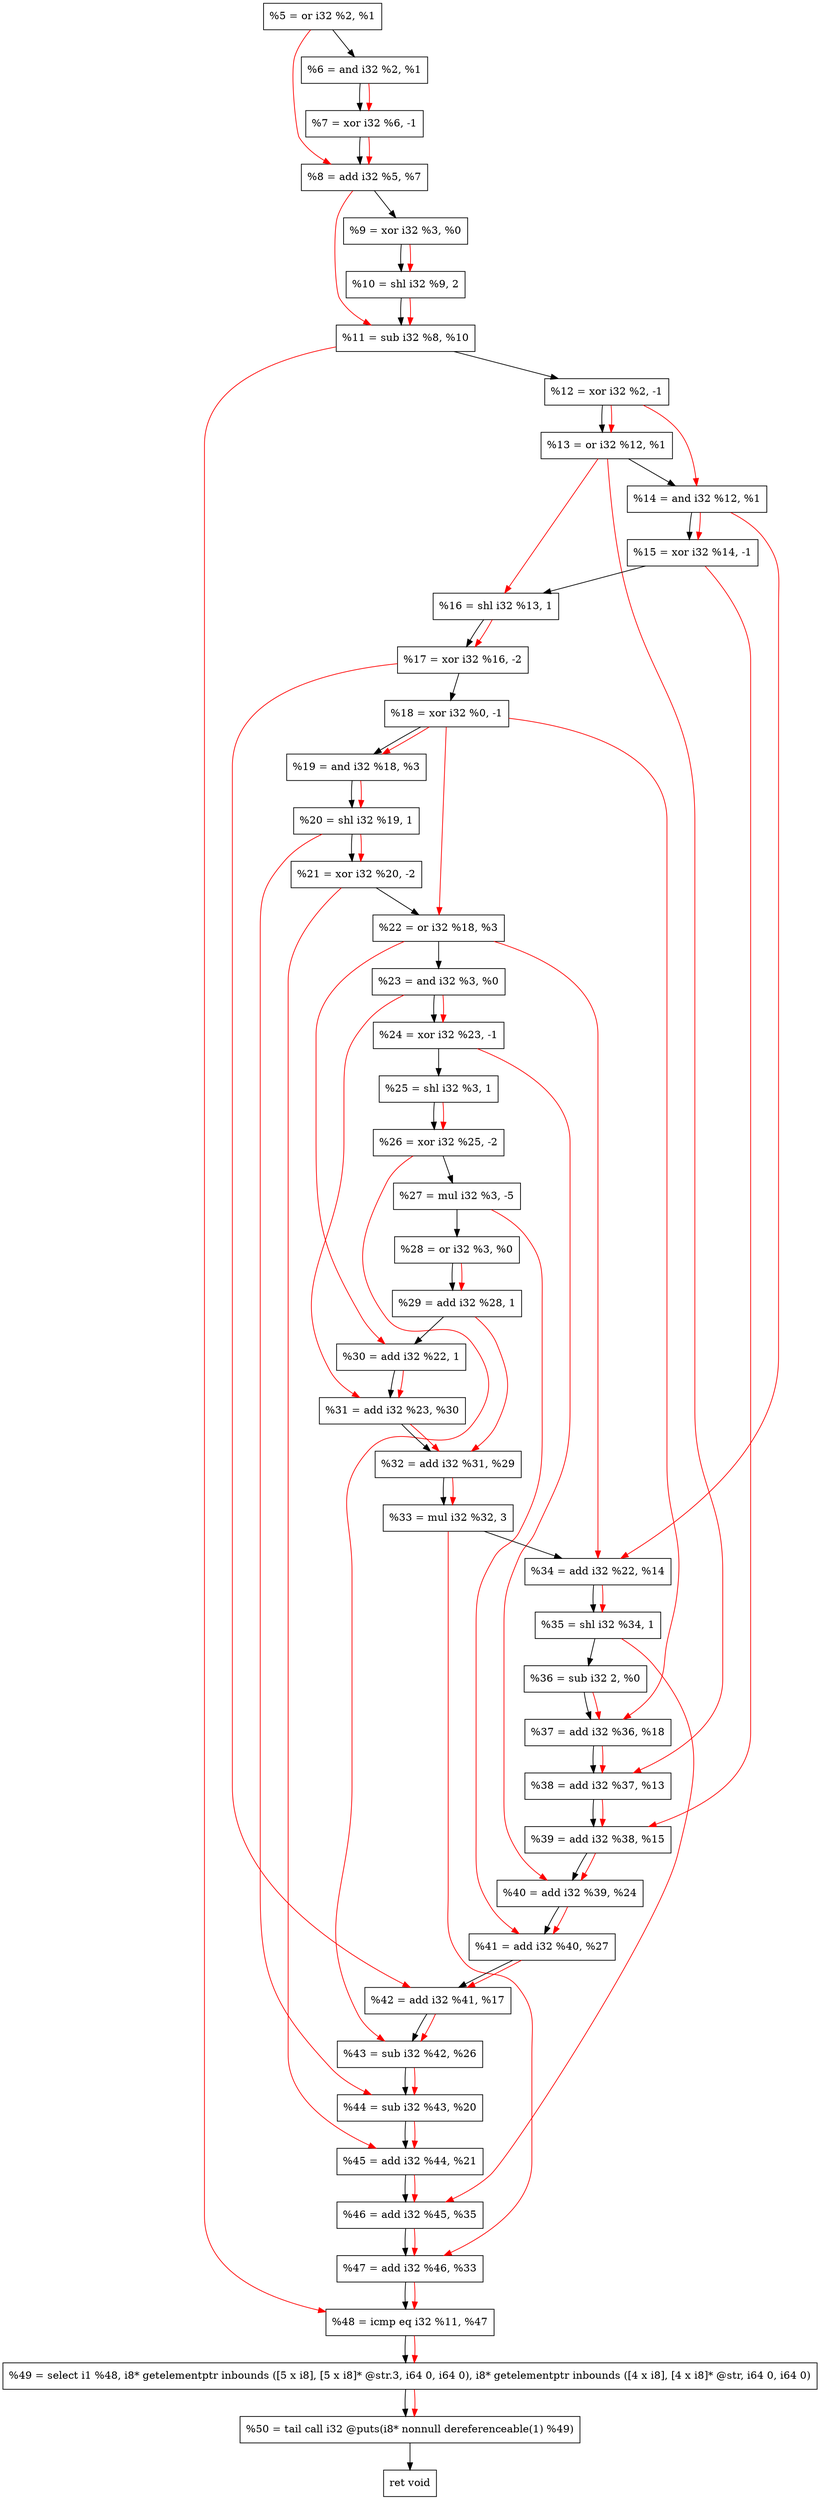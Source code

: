 digraph "DFG for'crackme' function" {
	Node0x1789bb0[shape=record, label="  %5 = or i32 %2, %1"];
	Node0x1789c20[shape=record, label="  %6 = and i32 %2, %1"];
	Node0x178a2a0[shape=record, label="  %7 = xor i32 %6, -1"];
	Node0x178a310[shape=record, label="  %8 = add i32 %5, %7"];
	Node0x178a380[shape=record, label="  %9 = xor i32 %3, %0"];
	Node0x178a420[shape=record, label="  %10 = shl i32 %9, 2"];
	Node0x178a490[shape=record, label="  %11 = sub i32 %8, %10"];
	Node0x178a500[shape=record, label="  %12 = xor i32 %2, -1"];
	Node0x178a570[shape=record, label="  %13 = or i32 %12, %1"];
	Node0x178a5e0[shape=record, label="  %14 = and i32 %12, %1"];
	Node0x178a650[shape=record, label="  %15 = xor i32 %14, -1"];
	Node0x178a6f0[shape=record, label="  %16 = shl i32 %13, 1"];
	Node0x178a790[shape=record, label="  %17 = xor i32 %16, -2"];
	Node0x178a800[shape=record, label="  %18 = xor i32 %0, -1"];
	Node0x178a870[shape=record, label="  %19 = and i32 %18, %3"];
	Node0x178a8e0[shape=record, label="  %20 = shl i32 %19, 1"];
	Node0x178a950[shape=record, label="  %21 = xor i32 %20, -2"];
	Node0x178a9c0[shape=record, label="  %22 = or i32 %18, %3"];
	Node0x178aa30[shape=record, label="  %23 = and i32 %3, %0"];
	Node0x178aaa0[shape=record, label="  %24 = xor i32 %23, -1"];
	Node0x178ab10[shape=record, label="  %25 = shl i32 %3, 1"];
	Node0x178ab80[shape=record, label="  %26 = xor i32 %25, -2"];
	Node0x178ac20[shape=record, label="  %27 = mul i32 %3, -5"];
	Node0x178ac90[shape=record, label="  %28 = or i32 %3, %0"];
	Node0x178ad00[shape=record, label="  %29 = add i32 %28, 1"];
	Node0x178ad70[shape=record, label="  %30 = add i32 %22, 1"];
	Node0x178ade0[shape=record, label="  %31 = add i32 %23, %30"];
	Node0x178ae50[shape=record, label="  %32 = add i32 %31, %29"];
	Node0x178b100[shape=record, label="  %33 = mul i32 %32, 3"];
	Node0x178b170[shape=record, label="  %34 = add i32 %22, %14"];
	Node0x178b1e0[shape=record, label="  %35 = shl i32 %34, 1"];
	Node0x178b250[shape=record, label="  %36 = sub i32 2, %0"];
	Node0x178b2c0[shape=record, label="  %37 = add i32 %36, %18"];
	Node0x178b330[shape=record, label="  %38 = add i32 %37, %13"];
	Node0x178b3a0[shape=record, label="  %39 = add i32 %38, %15"];
	Node0x178b410[shape=record, label="  %40 = add i32 %39, %24"];
	Node0x178b480[shape=record, label="  %41 = add i32 %40, %27"];
	Node0x178b4f0[shape=record, label="  %42 = add i32 %41, %17"];
	Node0x178b560[shape=record, label="  %43 = sub i32 %42, %26"];
	Node0x178b5d0[shape=record, label="  %44 = sub i32 %43, %20"];
	Node0x178b640[shape=record, label="  %45 = add i32 %44, %21"];
	Node0x178b6b0[shape=record, label="  %46 = add i32 %45, %35"];
	Node0x178b720[shape=record, label="  %47 = add i32 %46, %33"];
	Node0x178b790[shape=record, label="  %48 = icmp eq i32 %11, %47"];
	Node0x172a268[shape=record, label="  %49 = select i1 %48, i8* getelementptr inbounds ([5 x i8], [5 x i8]* @str.3, i64 0, i64 0), i8* getelementptr inbounds ([4 x i8], [4 x i8]* @str, i64 0, i64 0)"];
	Node0x178bc30[shape=record, label="  %50 = tail call i32 @puts(i8* nonnull dereferenceable(1) %49)"];
	Node0x178bc80[shape=record, label="  ret void"];
	Node0x1789bb0 -> Node0x1789c20;
	Node0x1789c20 -> Node0x178a2a0;
	Node0x178a2a0 -> Node0x178a310;
	Node0x178a310 -> Node0x178a380;
	Node0x178a380 -> Node0x178a420;
	Node0x178a420 -> Node0x178a490;
	Node0x178a490 -> Node0x178a500;
	Node0x178a500 -> Node0x178a570;
	Node0x178a570 -> Node0x178a5e0;
	Node0x178a5e0 -> Node0x178a650;
	Node0x178a650 -> Node0x178a6f0;
	Node0x178a6f0 -> Node0x178a790;
	Node0x178a790 -> Node0x178a800;
	Node0x178a800 -> Node0x178a870;
	Node0x178a870 -> Node0x178a8e0;
	Node0x178a8e0 -> Node0x178a950;
	Node0x178a950 -> Node0x178a9c0;
	Node0x178a9c0 -> Node0x178aa30;
	Node0x178aa30 -> Node0x178aaa0;
	Node0x178aaa0 -> Node0x178ab10;
	Node0x178ab10 -> Node0x178ab80;
	Node0x178ab80 -> Node0x178ac20;
	Node0x178ac20 -> Node0x178ac90;
	Node0x178ac90 -> Node0x178ad00;
	Node0x178ad00 -> Node0x178ad70;
	Node0x178ad70 -> Node0x178ade0;
	Node0x178ade0 -> Node0x178ae50;
	Node0x178ae50 -> Node0x178b100;
	Node0x178b100 -> Node0x178b170;
	Node0x178b170 -> Node0x178b1e0;
	Node0x178b1e0 -> Node0x178b250;
	Node0x178b250 -> Node0x178b2c0;
	Node0x178b2c0 -> Node0x178b330;
	Node0x178b330 -> Node0x178b3a0;
	Node0x178b3a0 -> Node0x178b410;
	Node0x178b410 -> Node0x178b480;
	Node0x178b480 -> Node0x178b4f0;
	Node0x178b4f0 -> Node0x178b560;
	Node0x178b560 -> Node0x178b5d0;
	Node0x178b5d0 -> Node0x178b640;
	Node0x178b640 -> Node0x178b6b0;
	Node0x178b6b0 -> Node0x178b720;
	Node0x178b720 -> Node0x178b790;
	Node0x178b790 -> Node0x172a268;
	Node0x172a268 -> Node0x178bc30;
	Node0x178bc30 -> Node0x178bc80;
edge [color=red]
	Node0x1789c20 -> Node0x178a2a0;
	Node0x1789bb0 -> Node0x178a310;
	Node0x178a2a0 -> Node0x178a310;
	Node0x178a380 -> Node0x178a420;
	Node0x178a310 -> Node0x178a490;
	Node0x178a420 -> Node0x178a490;
	Node0x178a500 -> Node0x178a570;
	Node0x178a500 -> Node0x178a5e0;
	Node0x178a5e0 -> Node0x178a650;
	Node0x178a570 -> Node0x178a6f0;
	Node0x178a6f0 -> Node0x178a790;
	Node0x178a800 -> Node0x178a870;
	Node0x178a870 -> Node0x178a8e0;
	Node0x178a8e0 -> Node0x178a950;
	Node0x178a800 -> Node0x178a9c0;
	Node0x178aa30 -> Node0x178aaa0;
	Node0x178ab10 -> Node0x178ab80;
	Node0x178ac90 -> Node0x178ad00;
	Node0x178a9c0 -> Node0x178ad70;
	Node0x178aa30 -> Node0x178ade0;
	Node0x178ad70 -> Node0x178ade0;
	Node0x178ade0 -> Node0x178ae50;
	Node0x178ad00 -> Node0x178ae50;
	Node0x178ae50 -> Node0x178b100;
	Node0x178a9c0 -> Node0x178b170;
	Node0x178a5e0 -> Node0x178b170;
	Node0x178b170 -> Node0x178b1e0;
	Node0x178b250 -> Node0x178b2c0;
	Node0x178a800 -> Node0x178b2c0;
	Node0x178b2c0 -> Node0x178b330;
	Node0x178a570 -> Node0x178b330;
	Node0x178b330 -> Node0x178b3a0;
	Node0x178a650 -> Node0x178b3a0;
	Node0x178b3a0 -> Node0x178b410;
	Node0x178aaa0 -> Node0x178b410;
	Node0x178b410 -> Node0x178b480;
	Node0x178ac20 -> Node0x178b480;
	Node0x178b480 -> Node0x178b4f0;
	Node0x178a790 -> Node0x178b4f0;
	Node0x178b4f0 -> Node0x178b560;
	Node0x178ab80 -> Node0x178b560;
	Node0x178b560 -> Node0x178b5d0;
	Node0x178a8e0 -> Node0x178b5d0;
	Node0x178b5d0 -> Node0x178b640;
	Node0x178a950 -> Node0x178b640;
	Node0x178b640 -> Node0x178b6b0;
	Node0x178b1e0 -> Node0x178b6b0;
	Node0x178b6b0 -> Node0x178b720;
	Node0x178b100 -> Node0x178b720;
	Node0x178a490 -> Node0x178b790;
	Node0x178b720 -> Node0x178b790;
	Node0x178b790 -> Node0x172a268;
	Node0x172a268 -> Node0x178bc30;
}
